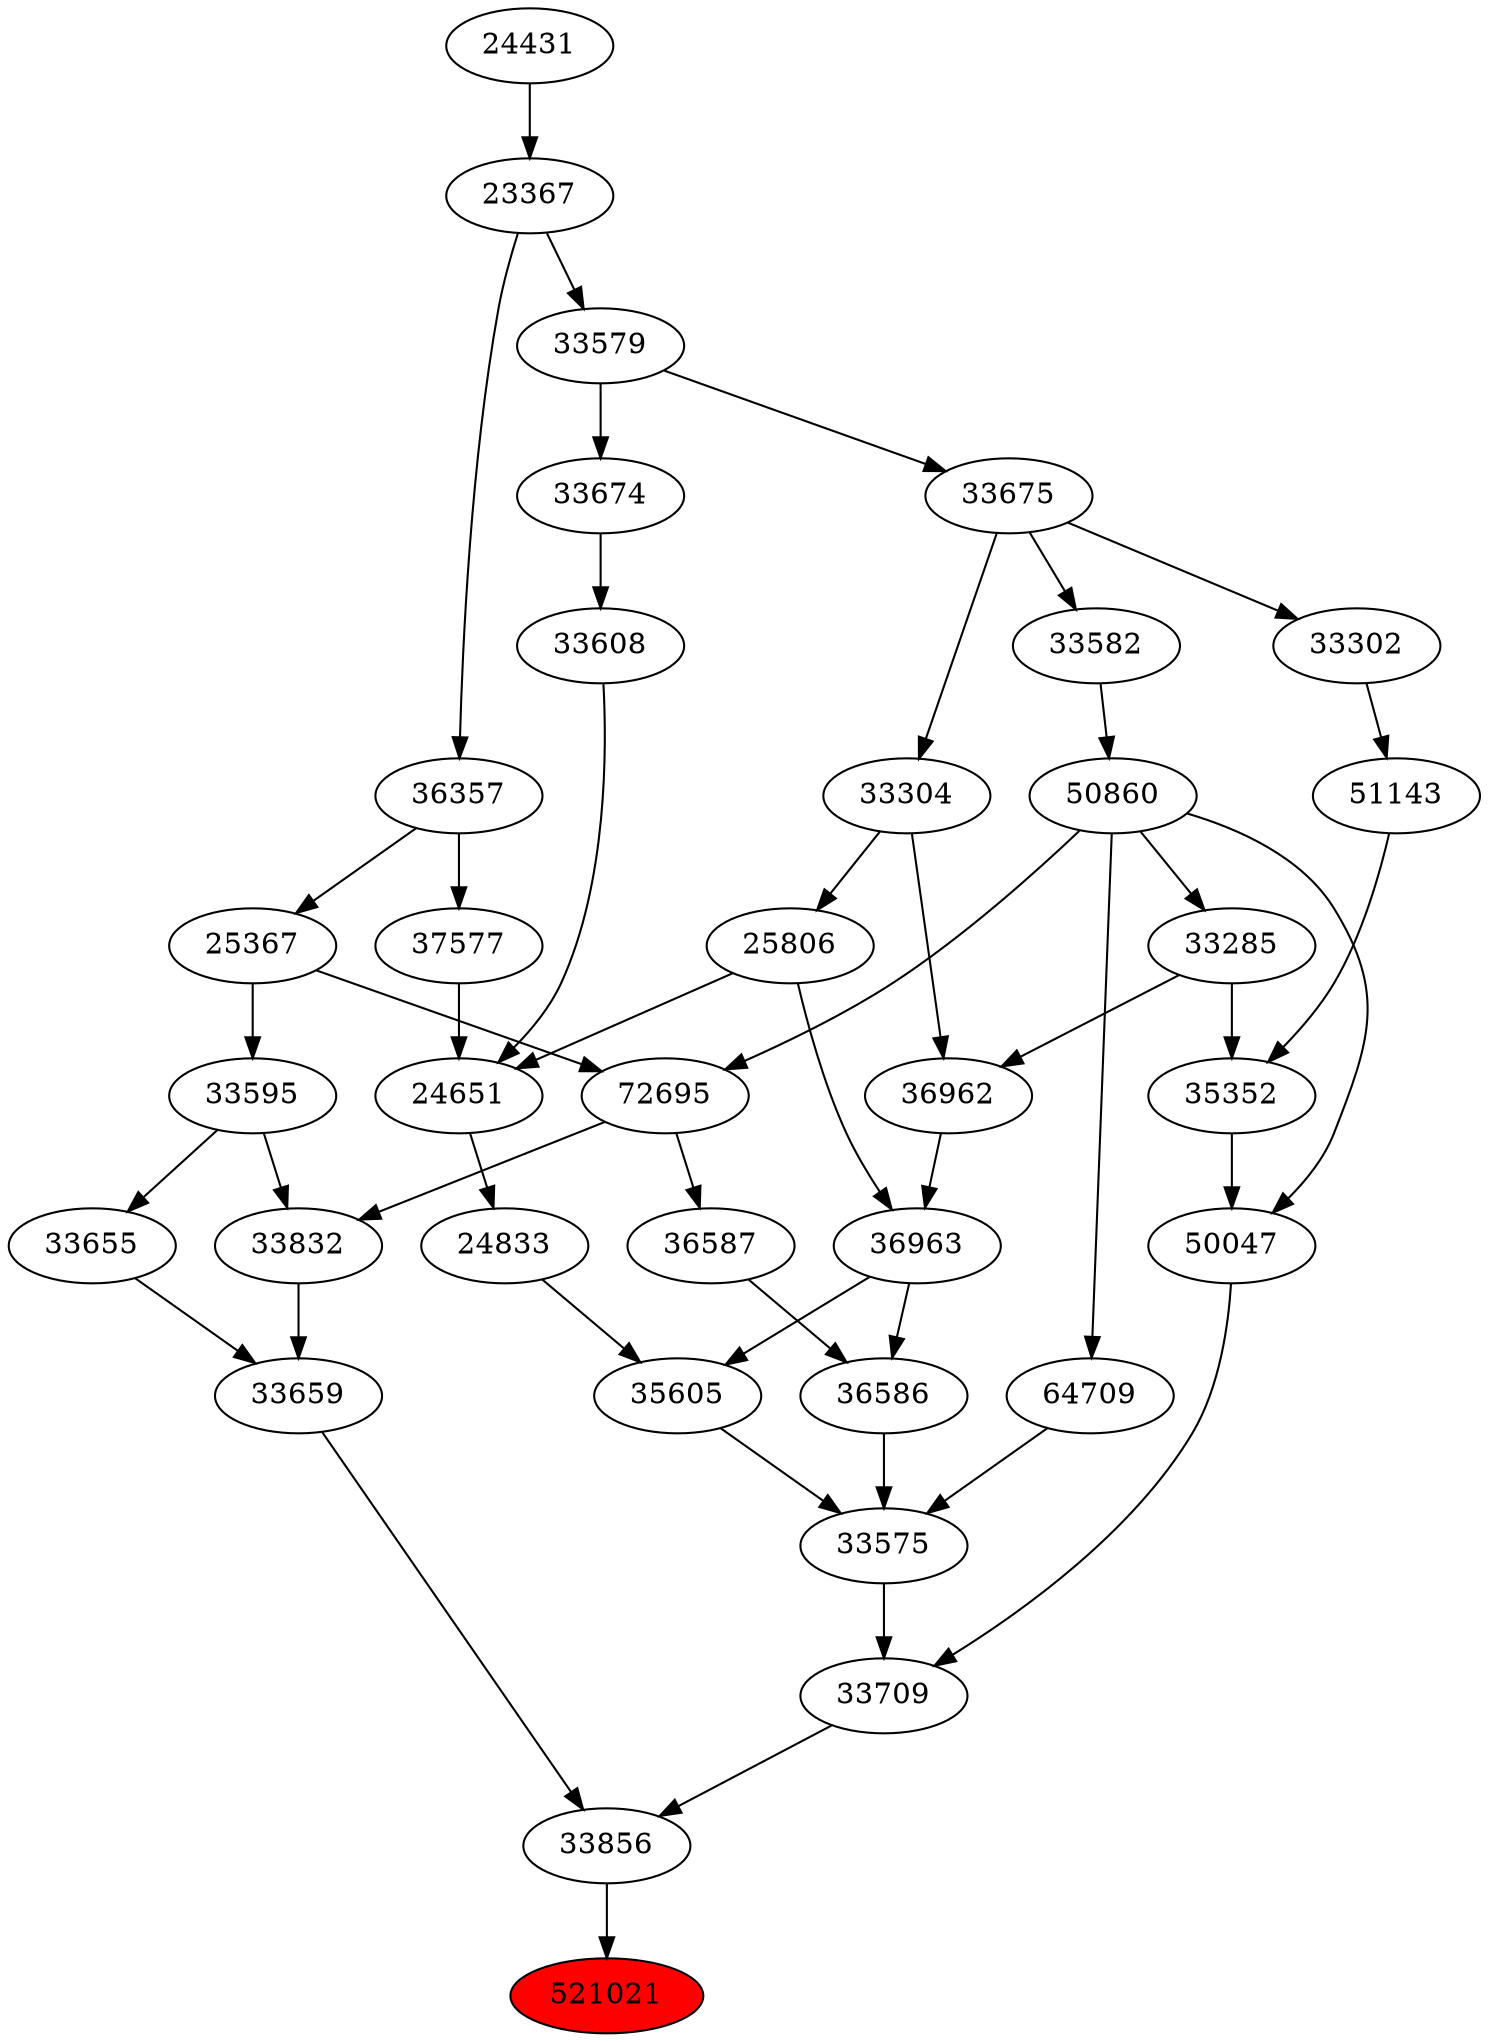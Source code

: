 strict digraph{ 
521021 [label="521021" fillcolor=red style=filled]
33856 -> 521021
33856 [label="33856"]
33659 -> 33856
33709 -> 33856
33659 [label="33659"]
33655 -> 33659
33832 -> 33659
33709 [label="33709"]
50047 -> 33709
33575 -> 33709
33655 [label="33655"]
33595 -> 33655
33832 [label="33832"]
72695 -> 33832
33595 -> 33832
50047 [label="50047"]
35352 -> 50047
50860 -> 50047
33575 [label="33575"]
36586 -> 33575
35605 -> 33575
64709 -> 33575
33595 [label="33595"]
25367 -> 33595
72695 [label="72695"]
50860 -> 72695
25367 -> 72695
35352 [label="35352"]
33285 -> 35352
51143 -> 35352
50860 [label="50860"]
33582 -> 50860
36586 [label="36586"]
36587 -> 36586
36963 -> 36586
35605 [label="35605"]
24833 -> 35605
36963 -> 35605
64709 [label="64709"]
50860 -> 64709
25367 [label="25367"]
36357 -> 25367
33285 [label="33285"]
50860 -> 33285
51143 [label="51143"]
33302 -> 51143
33582 [label="33582"]
33675 -> 33582
36587 [label="36587"]
72695 -> 36587
36963 [label="36963"]
36962 -> 36963
25806 -> 36963
24833 [label="24833"]
24651 -> 24833
36357 [label="36357"]
23367 -> 36357
33302 [label="33302"]
33675 -> 33302
33675 [label="33675"]
33579 -> 33675
36962 [label="36962"]
33285 -> 36962
33304 -> 36962
25806 [label="25806"]
33304 -> 25806
24651 [label="24651"]
25806 -> 24651
33608 -> 24651
37577 -> 24651
23367 [label="23367"]
24431 -> 23367
33579 [label="33579"]
23367 -> 33579
33304 [label="33304"]
33675 -> 33304
33608 [label="33608"]
33674 -> 33608
37577 [label="37577"]
36357 -> 37577
24431 [label="24431"]
33674 [label="33674"]
33579 -> 33674
}